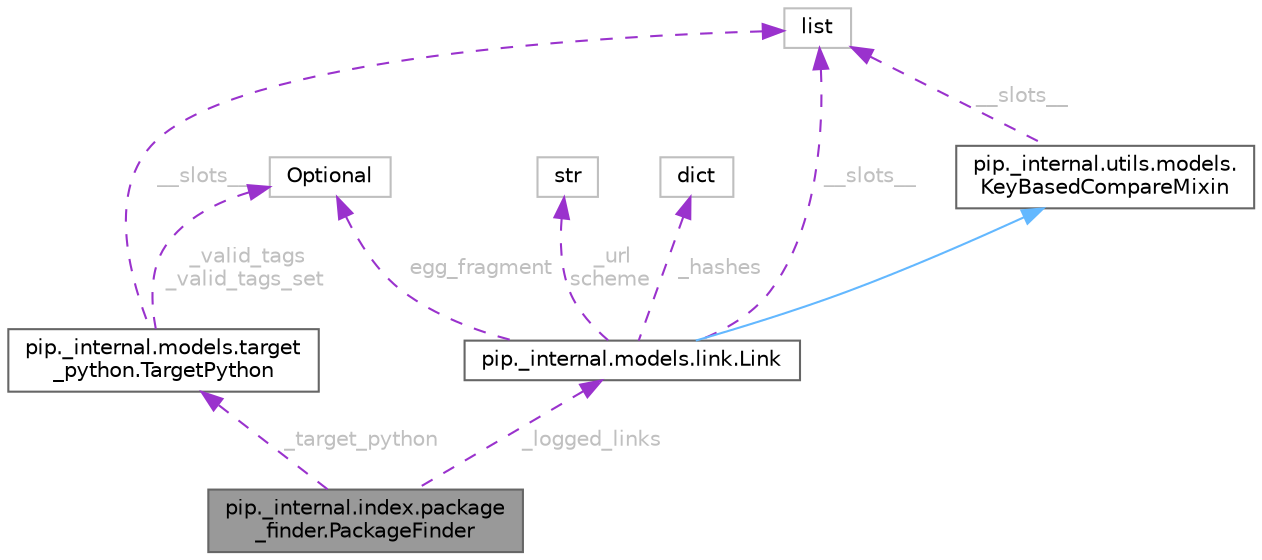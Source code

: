 digraph "pip._internal.index.package_finder.PackageFinder"
{
 // LATEX_PDF_SIZE
  bgcolor="transparent";
  edge [fontname=Helvetica,fontsize=10,labelfontname=Helvetica,labelfontsize=10];
  node [fontname=Helvetica,fontsize=10,shape=box,height=0.2,width=0.4];
  Node1 [id="Node000001",label="pip._internal.index.package\l_finder.PackageFinder",height=0.2,width=0.4,color="gray40", fillcolor="grey60", style="filled", fontcolor="black",tooltip=" "];
  Node2 -> Node1 [id="edge1_Node000001_Node000002",dir="back",color="darkorchid3",style="dashed",tooltip=" ",label=" _target_python",fontcolor="grey" ];
  Node2 [id="Node000002",label="pip._internal.models.target\l_python.TargetPython",height=0.2,width=0.4,color="gray40", fillcolor="white", style="filled",URL="$d2/d3e/classpip_1_1__internal_1_1models_1_1target__python_1_1TargetPython.html",tooltip=" "];
  Node3 -> Node2 [id="edge2_Node000002_Node000003",dir="back",color="darkorchid3",style="dashed",tooltip=" ",label=" __slots__",fontcolor="grey" ];
  Node3 [id="Node000003",label="list",height=0.2,width=0.4,color="grey75", fillcolor="white", style="filled",tooltip=" "];
  Node4 -> Node2 [id="edge3_Node000002_Node000004",dir="back",color="darkorchid3",style="dashed",tooltip=" ",label=" _valid_tags\n_valid_tags_set",fontcolor="grey" ];
  Node4 [id="Node000004",label="Optional",height=0.2,width=0.4,color="grey75", fillcolor="white", style="filled",tooltip=" "];
  Node5 -> Node1 [id="edge4_Node000001_Node000005",dir="back",color="darkorchid3",style="dashed",tooltip=" ",label=" _logged_links",fontcolor="grey" ];
  Node5 [id="Node000005",label="pip._internal.models.link.Link",height=0.2,width=0.4,color="gray40", fillcolor="white", style="filled",URL="$d8/dc7/classpip_1_1__internal_1_1models_1_1link_1_1Link.html",tooltip=" "];
  Node6 -> Node5 [id="edge5_Node000005_Node000006",dir="back",color="steelblue1",style="solid",tooltip=" "];
  Node6 [id="Node000006",label="pip._internal.utils.models.\lKeyBasedCompareMixin",height=0.2,width=0.4,color="gray40", fillcolor="white", style="filled",URL="$d4/de7/classpip_1_1__internal_1_1utils_1_1models_1_1KeyBasedCompareMixin.html",tooltip=" "];
  Node3 -> Node6 [id="edge6_Node000006_Node000003",dir="back",color="darkorchid3",style="dashed",tooltip=" ",label=" __slots__",fontcolor="grey" ];
  Node3 -> Node5 [id="edge7_Node000005_Node000003",dir="back",color="darkorchid3",style="dashed",tooltip=" ",label=" __slots__",fontcolor="grey" ];
  Node7 -> Node5 [id="edge8_Node000005_Node000007",dir="back",color="darkorchid3",style="dashed",tooltip=" ",label=" _url\nscheme",fontcolor="grey" ];
  Node7 [id="Node000007",label="str",height=0.2,width=0.4,color="grey75", fillcolor="white", style="filled",tooltip=" "];
  Node8 -> Node5 [id="edge9_Node000005_Node000008",dir="back",color="darkorchid3",style="dashed",tooltip=" ",label=" _hashes",fontcolor="grey" ];
  Node8 [id="Node000008",label="dict",height=0.2,width=0.4,color="grey75", fillcolor="white", style="filled",tooltip=" "];
  Node4 -> Node5 [id="edge10_Node000005_Node000004",dir="back",color="darkorchid3",style="dashed",tooltip=" ",label=" egg_fragment",fontcolor="grey" ];
}
